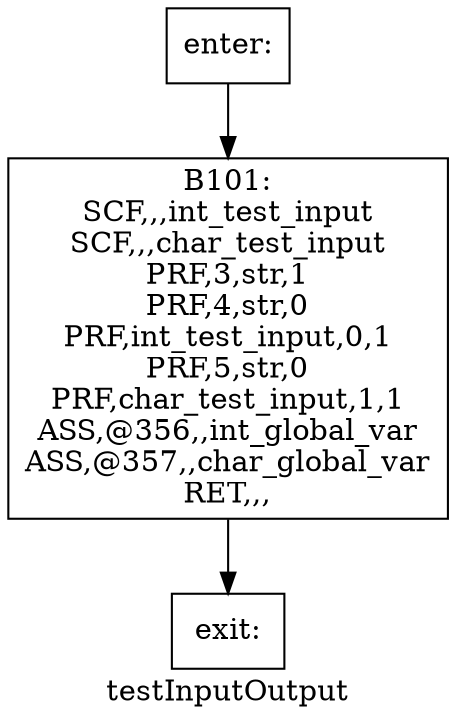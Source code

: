 digraph testInputOutput{
label =testInputOutput
B101[label="B101:\nSCF,,,int_test_input\nSCF,,,char_test_input\nPRF,3,str,1\nPRF,4,str,0\nPRF,int_test_input,0,1\nPRF,5,str,0\nPRF,char_test_input,1,1\nASS,@356,,int_global_var\nASS,@357,,char_global_var\nRET,,,\n" shape=box]
enter[label="enter:\n" shape=box]
exit[label="exit:\n" shape=box]
B101->exit
enter->B101
}
